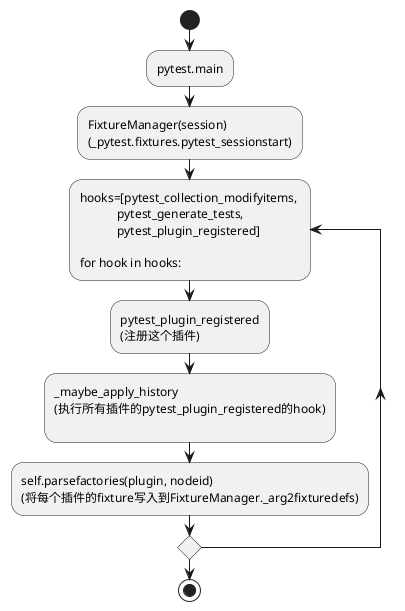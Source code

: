 @startuml

start

:pytest.main;
:FixtureManager(session)\n(_pytest.fixtures.pytest_sessionstart);
repeat :hooks=[pytest_collection_modifyitems, \n            pytest_generate_tests, \n            pytest_plugin_registered]\n\nfor hook in hooks:;
    :pytest_plugin_registered\n(注册这个插件);
    :_maybe_apply_history\n(执行所有插件的pytest_plugin_registered的hook)\n;
    :self.parsefactories(plugin, nodeid)\n(将每个插件的fixture写入到FixtureManager._arg2fixturedefs);
repeat while ();

stop

@enduml
